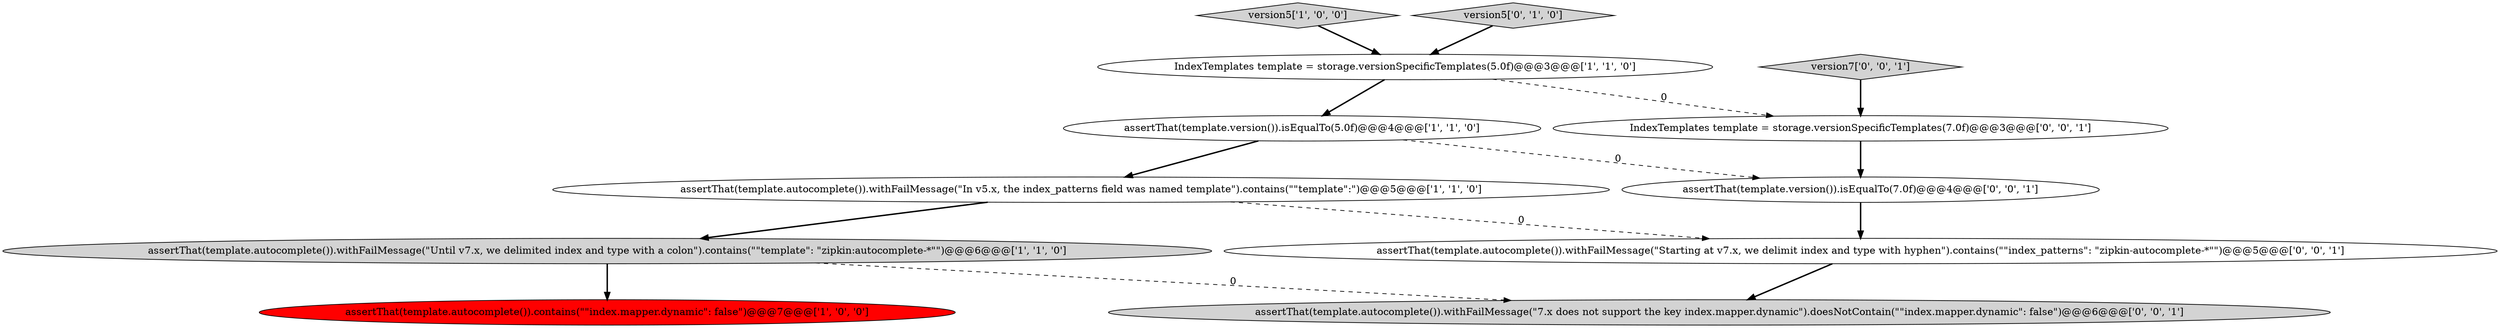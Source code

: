 digraph {
0 [style = filled, label = "assertThat(template.autocomplete()).contains(\"\"index.mapper.dynamic\": false\")@@@7@@@['1', '0', '0']", fillcolor = red, shape = ellipse image = "AAA1AAABBB1BBB"];
11 [style = filled, label = "IndexTemplates template = storage.versionSpecificTemplates(7.0f)@@@3@@@['0', '0', '1']", fillcolor = white, shape = ellipse image = "AAA0AAABBB3BBB"];
8 [style = filled, label = "assertThat(template.version()).isEqualTo(7.0f)@@@4@@@['0', '0', '1']", fillcolor = white, shape = ellipse image = "AAA0AAABBB3BBB"];
3 [style = filled, label = "assertThat(template.version()).isEqualTo(5.0f)@@@4@@@['1', '1', '0']", fillcolor = white, shape = ellipse image = "AAA0AAABBB1BBB"];
2 [style = filled, label = "IndexTemplates template = storage.versionSpecificTemplates(5.0f)@@@3@@@['1', '1', '0']", fillcolor = white, shape = ellipse image = "AAA0AAABBB1BBB"];
7 [style = filled, label = "assertThat(template.autocomplete()).withFailMessage(\"Starting at v7.x, we delimit index and type with hyphen\").contains(\"\"index_patterns\": \"zipkin-autocomplete-*\"\")@@@5@@@['0', '0', '1']", fillcolor = white, shape = ellipse image = "AAA0AAABBB3BBB"];
1 [style = filled, label = "assertThat(template.autocomplete()).withFailMessage(\"In v5.x, the index_patterns field was named template\").contains(\"\"template\":\")@@@5@@@['1', '1', '0']", fillcolor = white, shape = ellipse image = "AAA0AAABBB1BBB"];
10 [style = filled, label = "version7['0', '0', '1']", fillcolor = lightgray, shape = diamond image = "AAA0AAABBB3BBB"];
9 [style = filled, label = "assertThat(template.autocomplete()).withFailMessage(\"7.x does not support the key index.mapper.dynamic\").doesNotContain(\"\"index.mapper.dynamic\": false\")@@@6@@@['0', '0', '1']", fillcolor = lightgray, shape = ellipse image = "AAA0AAABBB3BBB"];
5 [style = filled, label = "version5['1', '0', '0']", fillcolor = lightgray, shape = diamond image = "AAA0AAABBB1BBB"];
6 [style = filled, label = "version5['0', '1', '0']", fillcolor = lightgray, shape = diamond image = "AAA0AAABBB2BBB"];
4 [style = filled, label = "assertThat(template.autocomplete()).withFailMessage(\"Until v7.x, we delimited index and type with a colon\").contains(\"\"template\": \"zipkin:autocomplete-*\"\")@@@6@@@['1', '1', '0']", fillcolor = lightgray, shape = ellipse image = "AAA0AAABBB1BBB"];
8->7 [style = bold, label=""];
7->9 [style = bold, label=""];
3->8 [style = dashed, label="0"];
11->8 [style = bold, label=""];
2->11 [style = dashed, label="0"];
4->9 [style = dashed, label="0"];
5->2 [style = bold, label=""];
1->4 [style = bold, label=""];
10->11 [style = bold, label=""];
1->7 [style = dashed, label="0"];
3->1 [style = bold, label=""];
2->3 [style = bold, label=""];
4->0 [style = bold, label=""];
6->2 [style = bold, label=""];
}

